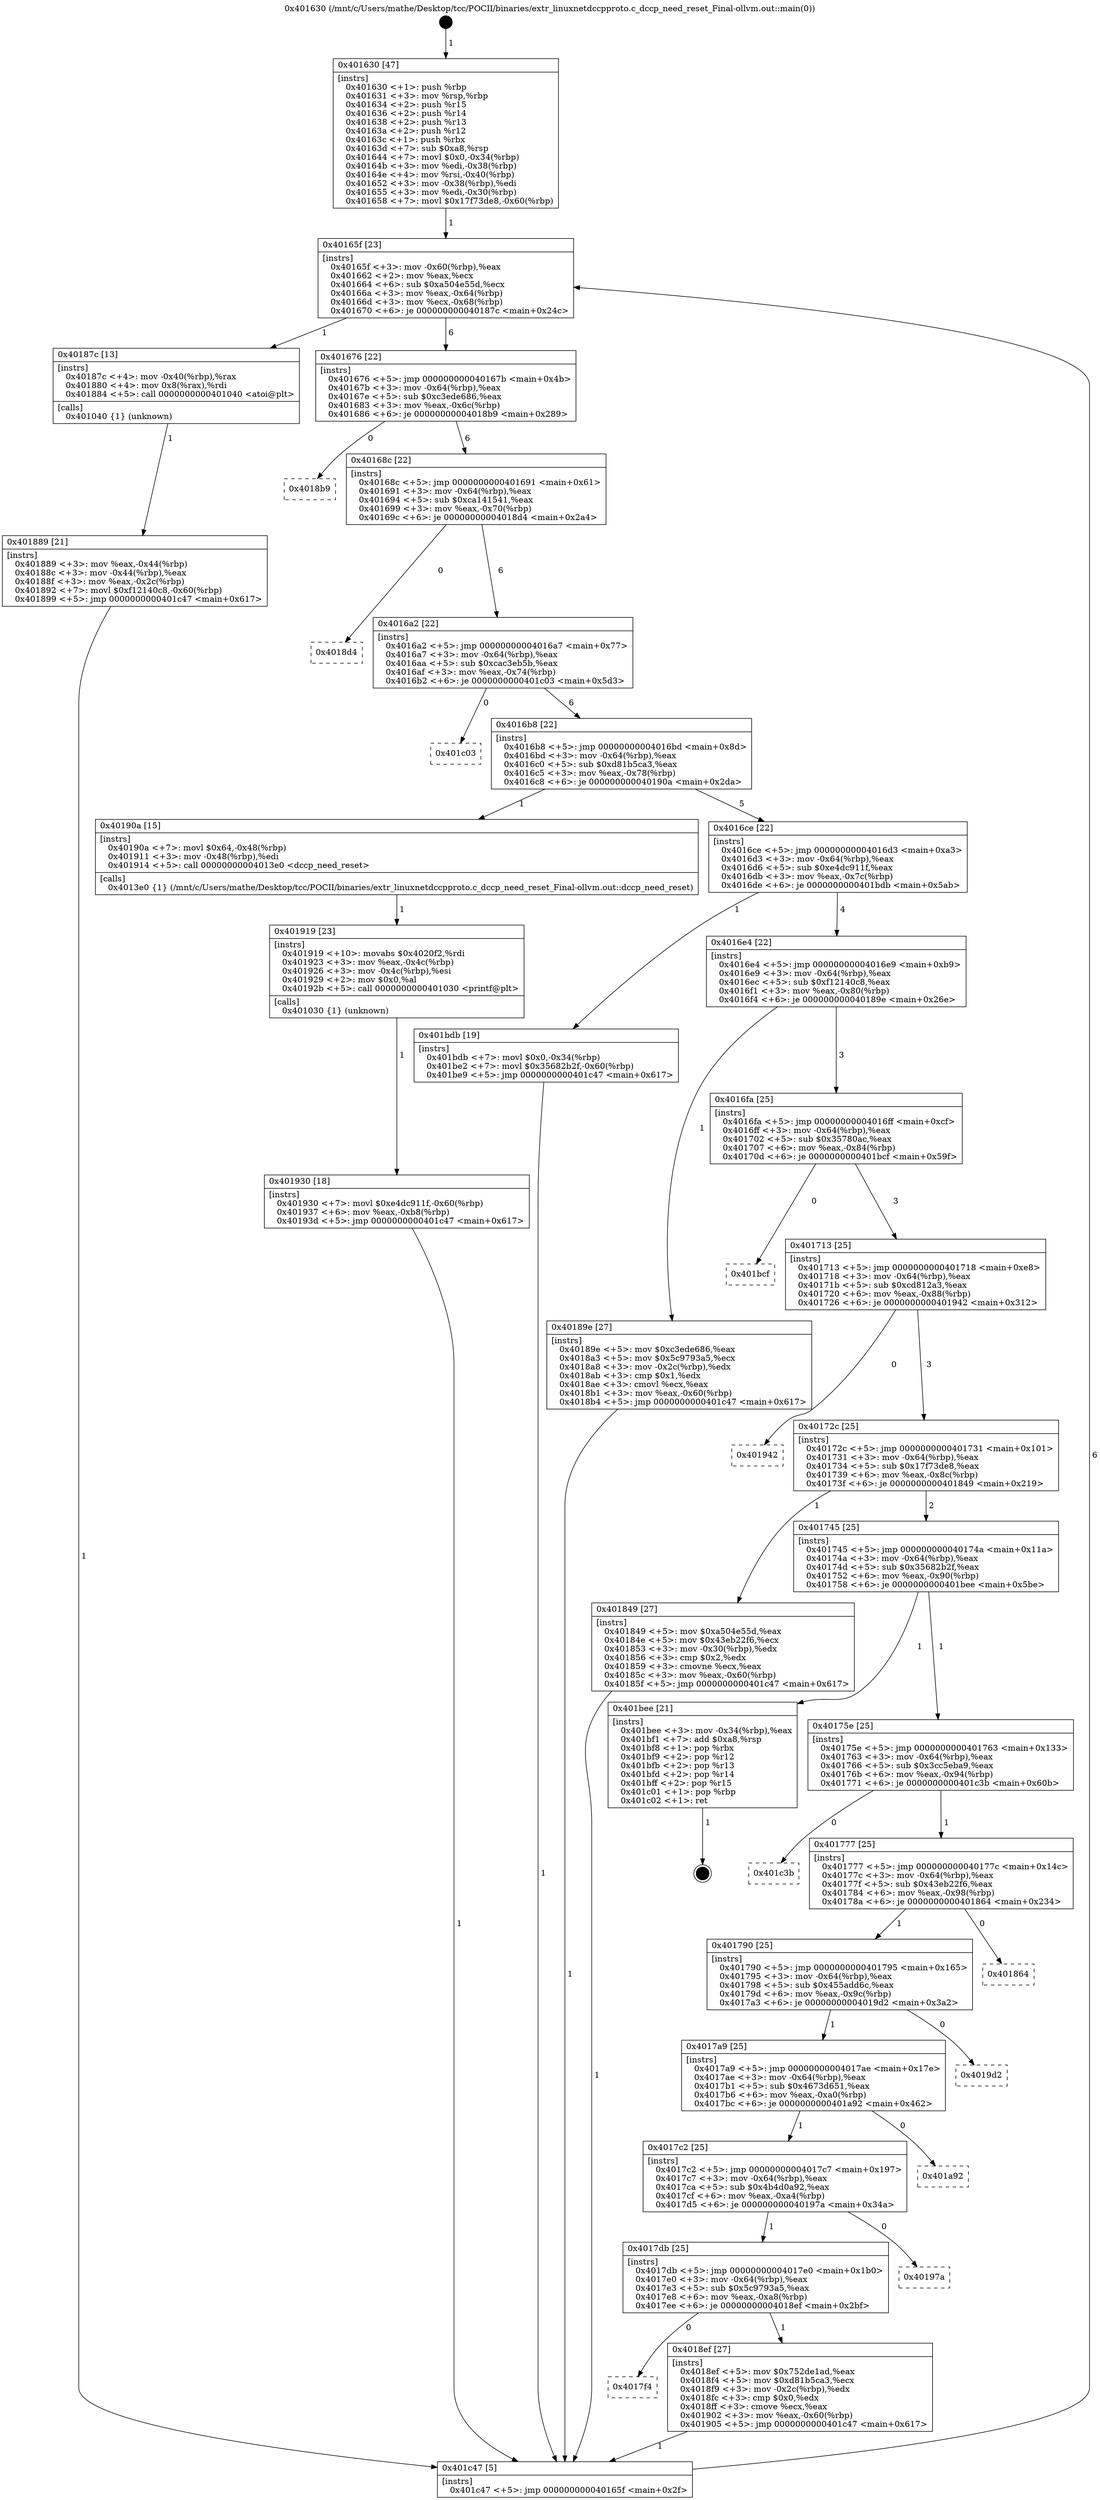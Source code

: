 digraph "0x401630" {
  label = "0x401630 (/mnt/c/Users/mathe/Desktop/tcc/POCII/binaries/extr_linuxnetdccpproto.c_dccp_need_reset_Final-ollvm.out::main(0))"
  labelloc = "t"
  node[shape=record]

  Entry [label="",width=0.3,height=0.3,shape=circle,fillcolor=black,style=filled]
  "0x40165f" [label="{
     0x40165f [23]\l
     | [instrs]\l
     &nbsp;&nbsp;0x40165f \<+3\>: mov -0x60(%rbp),%eax\l
     &nbsp;&nbsp;0x401662 \<+2\>: mov %eax,%ecx\l
     &nbsp;&nbsp;0x401664 \<+6\>: sub $0xa504e55d,%ecx\l
     &nbsp;&nbsp;0x40166a \<+3\>: mov %eax,-0x64(%rbp)\l
     &nbsp;&nbsp;0x40166d \<+3\>: mov %ecx,-0x68(%rbp)\l
     &nbsp;&nbsp;0x401670 \<+6\>: je 000000000040187c \<main+0x24c\>\l
  }"]
  "0x40187c" [label="{
     0x40187c [13]\l
     | [instrs]\l
     &nbsp;&nbsp;0x40187c \<+4\>: mov -0x40(%rbp),%rax\l
     &nbsp;&nbsp;0x401880 \<+4\>: mov 0x8(%rax),%rdi\l
     &nbsp;&nbsp;0x401884 \<+5\>: call 0000000000401040 \<atoi@plt\>\l
     | [calls]\l
     &nbsp;&nbsp;0x401040 \{1\} (unknown)\l
  }"]
  "0x401676" [label="{
     0x401676 [22]\l
     | [instrs]\l
     &nbsp;&nbsp;0x401676 \<+5\>: jmp 000000000040167b \<main+0x4b\>\l
     &nbsp;&nbsp;0x40167b \<+3\>: mov -0x64(%rbp),%eax\l
     &nbsp;&nbsp;0x40167e \<+5\>: sub $0xc3ede686,%eax\l
     &nbsp;&nbsp;0x401683 \<+3\>: mov %eax,-0x6c(%rbp)\l
     &nbsp;&nbsp;0x401686 \<+6\>: je 00000000004018b9 \<main+0x289\>\l
  }"]
  Exit [label="",width=0.3,height=0.3,shape=circle,fillcolor=black,style=filled,peripheries=2]
  "0x4018b9" [label="{
     0x4018b9\l
  }", style=dashed]
  "0x40168c" [label="{
     0x40168c [22]\l
     | [instrs]\l
     &nbsp;&nbsp;0x40168c \<+5\>: jmp 0000000000401691 \<main+0x61\>\l
     &nbsp;&nbsp;0x401691 \<+3\>: mov -0x64(%rbp),%eax\l
     &nbsp;&nbsp;0x401694 \<+5\>: sub $0xca141541,%eax\l
     &nbsp;&nbsp;0x401699 \<+3\>: mov %eax,-0x70(%rbp)\l
     &nbsp;&nbsp;0x40169c \<+6\>: je 00000000004018d4 \<main+0x2a4\>\l
  }"]
  "0x401930" [label="{
     0x401930 [18]\l
     | [instrs]\l
     &nbsp;&nbsp;0x401930 \<+7\>: movl $0xe4dc911f,-0x60(%rbp)\l
     &nbsp;&nbsp;0x401937 \<+6\>: mov %eax,-0xb8(%rbp)\l
     &nbsp;&nbsp;0x40193d \<+5\>: jmp 0000000000401c47 \<main+0x617\>\l
  }"]
  "0x4018d4" [label="{
     0x4018d4\l
  }", style=dashed]
  "0x4016a2" [label="{
     0x4016a2 [22]\l
     | [instrs]\l
     &nbsp;&nbsp;0x4016a2 \<+5\>: jmp 00000000004016a7 \<main+0x77\>\l
     &nbsp;&nbsp;0x4016a7 \<+3\>: mov -0x64(%rbp),%eax\l
     &nbsp;&nbsp;0x4016aa \<+5\>: sub $0xcac3eb5b,%eax\l
     &nbsp;&nbsp;0x4016af \<+3\>: mov %eax,-0x74(%rbp)\l
     &nbsp;&nbsp;0x4016b2 \<+6\>: je 0000000000401c03 \<main+0x5d3\>\l
  }"]
  "0x401919" [label="{
     0x401919 [23]\l
     | [instrs]\l
     &nbsp;&nbsp;0x401919 \<+10\>: movabs $0x4020f2,%rdi\l
     &nbsp;&nbsp;0x401923 \<+3\>: mov %eax,-0x4c(%rbp)\l
     &nbsp;&nbsp;0x401926 \<+3\>: mov -0x4c(%rbp),%esi\l
     &nbsp;&nbsp;0x401929 \<+2\>: mov $0x0,%al\l
     &nbsp;&nbsp;0x40192b \<+5\>: call 0000000000401030 \<printf@plt\>\l
     | [calls]\l
     &nbsp;&nbsp;0x401030 \{1\} (unknown)\l
  }"]
  "0x401c03" [label="{
     0x401c03\l
  }", style=dashed]
  "0x4016b8" [label="{
     0x4016b8 [22]\l
     | [instrs]\l
     &nbsp;&nbsp;0x4016b8 \<+5\>: jmp 00000000004016bd \<main+0x8d\>\l
     &nbsp;&nbsp;0x4016bd \<+3\>: mov -0x64(%rbp),%eax\l
     &nbsp;&nbsp;0x4016c0 \<+5\>: sub $0xd81b5ca3,%eax\l
     &nbsp;&nbsp;0x4016c5 \<+3\>: mov %eax,-0x78(%rbp)\l
     &nbsp;&nbsp;0x4016c8 \<+6\>: je 000000000040190a \<main+0x2da\>\l
  }"]
  "0x4017f4" [label="{
     0x4017f4\l
  }", style=dashed]
  "0x40190a" [label="{
     0x40190a [15]\l
     | [instrs]\l
     &nbsp;&nbsp;0x40190a \<+7\>: movl $0x64,-0x48(%rbp)\l
     &nbsp;&nbsp;0x401911 \<+3\>: mov -0x48(%rbp),%edi\l
     &nbsp;&nbsp;0x401914 \<+5\>: call 00000000004013e0 \<dccp_need_reset\>\l
     | [calls]\l
     &nbsp;&nbsp;0x4013e0 \{1\} (/mnt/c/Users/mathe/Desktop/tcc/POCII/binaries/extr_linuxnetdccpproto.c_dccp_need_reset_Final-ollvm.out::dccp_need_reset)\l
  }"]
  "0x4016ce" [label="{
     0x4016ce [22]\l
     | [instrs]\l
     &nbsp;&nbsp;0x4016ce \<+5\>: jmp 00000000004016d3 \<main+0xa3\>\l
     &nbsp;&nbsp;0x4016d3 \<+3\>: mov -0x64(%rbp),%eax\l
     &nbsp;&nbsp;0x4016d6 \<+5\>: sub $0xe4dc911f,%eax\l
     &nbsp;&nbsp;0x4016db \<+3\>: mov %eax,-0x7c(%rbp)\l
     &nbsp;&nbsp;0x4016de \<+6\>: je 0000000000401bdb \<main+0x5ab\>\l
  }"]
  "0x4018ef" [label="{
     0x4018ef [27]\l
     | [instrs]\l
     &nbsp;&nbsp;0x4018ef \<+5\>: mov $0x752de1ad,%eax\l
     &nbsp;&nbsp;0x4018f4 \<+5\>: mov $0xd81b5ca3,%ecx\l
     &nbsp;&nbsp;0x4018f9 \<+3\>: mov -0x2c(%rbp),%edx\l
     &nbsp;&nbsp;0x4018fc \<+3\>: cmp $0x0,%edx\l
     &nbsp;&nbsp;0x4018ff \<+3\>: cmove %ecx,%eax\l
     &nbsp;&nbsp;0x401902 \<+3\>: mov %eax,-0x60(%rbp)\l
     &nbsp;&nbsp;0x401905 \<+5\>: jmp 0000000000401c47 \<main+0x617\>\l
  }"]
  "0x401bdb" [label="{
     0x401bdb [19]\l
     | [instrs]\l
     &nbsp;&nbsp;0x401bdb \<+7\>: movl $0x0,-0x34(%rbp)\l
     &nbsp;&nbsp;0x401be2 \<+7\>: movl $0x35682b2f,-0x60(%rbp)\l
     &nbsp;&nbsp;0x401be9 \<+5\>: jmp 0000000000401c47 \<main+0x617\>\l
  }"]
  "0x4016e4" [label="{
     0x4016e4 [22]\l
     | [instrs]\l
     &nbsp;&nbsp;0x4016e4 \<+5\>: jmp 00000000004016e9 \<main+0xb9\>\l
     &nbsp;&nbsp;0x4016e9 \<+3\>: mov -0x64(%rbp),%eax\l
     &nbsp;&nbsp;0x4016ec \<+5\>: sub $0xf12140c8,%eax\l
     &nbsp;&nbsp;0x4016f1 \<+3\>: mov %eax,-0x80(%rbp)\l
     &nbsp;&nbsp;0x4016f4 \<+6\>: je 000000000040189e \<main+0x26e\>\l
  }"]
  "0x4017db" [label="{
     0x4017db [25]\l
     | [instrs]\l
     &nbsp;&nbsp;0x4017db \<+5\>: jmp 00000000004017e0 \<main+0x1b0\>\l
     &nbsp;&nbsp;0x4017e0 \<+3\>: mov -0x64(%rbp),%eax\l
     &nbsp;&nbsp;0x4017e3 \<+5\>: sub $0x5c9793a5,%eax\l
     &nbsp;&nbsp;0x4017e8 \<+6\>: mov %eax,-0xa8(%rbp)\l
     &nbsp;&nbsp;0x4017ee \<+6\>: je 00000000004018ef \<main+0x2bf\>\l
  }"]
  "0x40189e" [label="{
     0x40189e [27]\l
     | [instrs]\l
     &nbsp;&nbsp;0x40189e \<+5\>: mov $0xc3ede686,%eax\l
     &nbsp;&nbsp;0x4018a3 \<+5\>: mov $0x5c9793a5,%ecx\l
     &nbsp;&nbsp;0x4018a8 \<+3\>: mov -0x2c(%rbp),%edx\l
     &nbsp;&nbsp;0x4018ab \<+3\>: cmp $0x1,%edx\l
     &nbsp;&nbsp;0x4018ae \<+3\>: cmovl %ecx,%eax\l
     &nbsp;&nbsp;0x4018b1 \<+3\>: mov %eax,-0x60(%rbp)\l
     &nbsp;&nbsp;0x4018b4 \<+5\>: jmp 0000000000401c47 \<main+0x617\>\l
  }"]
  "0x4016fa" [label="{
     0x4016fa [25]\l
     | [instrs]\l
     &nbsp;&nbsp;0x4016fa \<+5\>: jmp 00000000004016ff \<main+0xcf\>\l
     &nbsp;&nbsp;0x4016ff \<+3\>: mov -0x64(%rbp),%eax\l
     &nbsp;&nbsp;0x401702 \<+5\>: sub $0x35780ac,%eax\l
     &nbsp;&nbsp;0x401707 \<+6\>: mov %eax,-0x84(%rbp)\l
     &nbsp;&nbsp;0x40170d \<+6\>: je 0000000000401bcf \<main+0x59f\>\l
  }"]
  "0x40197a" [label="{
     0x40197a\l
  }", style=dashed]
  "0x401bcf" [label="{
     0x401bcf\l
  }", style=dashed]
  "0x401713" [label="{
     0x401713 [25]\l
     | [instrs]\l
     &nbsp;&nbsp;0x401713 \<+5\>: jmp 0000000000401718 \<main+0xe8\>\l
     &nbsp;&nbsp;0x401718 \<+3\>: mov -0x64(%rbp),%eax\l
     &nbsp;&nbsp;0x40171b \<+5\>: sub $0xcd812a3,%eax\l
     &nbsp;&nbsp;0x401720 \<+6\>: mov %eax,-0x88(%rbp)\l
     &nbsp;&nbsp;0x401726 \<+6\>: je 0000000000401942 \<main+0x312\>\l
  }"]
  "0x4017c2" [label="{
     0x4017c2 [25]\l
     | [instrs]\l
     &nbsp;&nbsp;0x4017c2 \<+5\>: jmp 00000000004017c7 \<main+0x197\>\l
     &nbsp;&nbsp;0x4017c7 \<+3\>: mov -0x64(%rbp),%eax\l
     &nbsp;&nbsp;0x4017ca \<+5\>: sub $0x4b4d0a92,%eax\l
     &nbsp;&nbsp;0x4017cf \<+6\>: mov %eax,-0xa4(%rbp)\l
     &nbsp;&nbsp;0x4017d5 \<+6\>: je 000000000040197a \<main+0x34a\>\l
  }"]
  "0x401942" [label="{
     0x401942\l
  }", style=dashed]
  "0x40172c" [label="{
     0x40172c [25]\l
     | [instrs]\l
     &nbsp;&nbsp;0x40172c \<+5\>: jmp 0000000000401731 \<main+0x101\>\l
     &nbsp;&nbsp;0x401731 \<+3\>: mov -0x64(%rbp),%eax\l
     &nbsp;&nbsp;0x401734 \<+5\>: sub $0x17f73de8,%eax\l
     &nbsp;&nbsp;0x401739 \<+6\>: mov %eax,-0x8c(%rbp)\l
     &nbsp;&nbsp;0x40173f \<+6\>: je 0000000000401849 \<main+0x219\>\l
  }"]
  "0x401a92" [label="{
     0x401a92\l
  }", style=dashed]
  "0x401849" [label="{
     0x401849 [27]\l
     | [instrs]\l
     &nbsp;&nbsp;0x401849 \<+5\>: mov $0xa504e55d,%eax\l
     &nbsp;&nbsp;0x40184e \<+5\>: mov $0x43eb22f6,%ecx\l
     &nbsp;&nbsp;0x401853 \<+3\>: mov -0x30(%rbp),%edx\l
     &nbsp;&nbsp;0x401856 \<+3\>: cmp $0x2,%edx\l
     &nbsp;&nbsp;0x401859 \<+3\>: cmovne %ecx,%eax\l
     &nbsp;&nbsp;0x40185c \<+3\>: mov %eax,-0x60(%rbp)\l
     &nbsp;&nbsp;0x40185f \<+5\>: jmp 0000000000401c47 \<main+0x617\>\l
  }"]
  "0x401745" [label="{
     0x401745 [25]\l
     | [instrs]\l
     &nbsp;&nbsp;0x401745 \<+5\>: jmp 000000000040174a \<main+0x11a\>\l
     &nbsp;&nbsp;0x40174a \<+3\>: mov -0x64(%rbp),%eax\l
     &nbsp;&nbsp;0x40174d \<+5\>: sub $0x35682b2f,%eax\l
     &nbsp;&nbsp;0x401752 \<+6\>: mov %eax,-0x90(%rbp)\l
     &nbsp;&nbsp;0x401758 \<+6\>: je 0000000000401bee \<main+0x5be\>\l
  }"]
  "0x401c47" [label="{
     0x401c47 [5]\l
     | [instrs]\l
     &nbsp;&nbsp;0x401c47 \<+5\>: jmp 000000000040165f \<main+0x2f\>\l
  }"]
  "0x401630" [label="{
     0x401630 [47]\l
     | [instrs]\l
     &nbsp;&nbsp;0x401630 \<+1\>: push %rbp\l
     &nbsp;&nbsp;0x401631 \<+3\>: mov %rsp,%rbp\l
     &nbsp;&nbsp;0x401634 \<+2\>: push %r15\l
     &nbsp;&nbsp;0x401636 \<+2\>: push %r14\l
     &nbsp;&nbsp;0x401638 \<+2\>: push %r13\l
     &nbsp;&nbsp;0x40163a \<+2\>: push %r12\l
     &nbsp;&nbsp;0x40163c \<+1\>: push %rbx\l
     &nbsp;&nbsp;0x40163d \<+7\>: sub $0xa8,%rsp\l
     &nbsp;&nbsp;0x401644 \<+7\>: movl $0x0,-0x34(%rbp)\l
     &nbsp;&nbsp;0x40164b \<+3\>: mov %edi,-0x38(%rbp)\l
     &nbsp;&nbsp;0x40164e \<+4\>: mov %rsi,-0x40(%rbp)\l
     &nbsp;&nbsp;0x401652 \<+3\>: mov -0x38(%rbp),%edi\l
     &nbsp;&nbsp;0x401655 \<+3\>: mov %edi,-0x30(%rbp)\l
     &nbsp;&nbsp;0x401658 \<+7\>: movl $0x17f73de8,-0x60(%rbp)\l
  }"]
  "0x401889" [label="{
     0x401889 [21]\l
     | [instrs]\l
     &nbsp;&nbsp;0x401889 \<+3\>: mov %eax,-0x44(%rbp)\l
     &nbsp;&nbsp;0x40188c \<+3\>: mov -0x44(%rbp),%eax\l
     &nbsp;&nbsp;0x40188f \<+3\>: mov %eax,-0x2c(%rbp)\l
     &nbsp;&nbsp;0x401892 \<+7\>: movl $0xf12140c8,-0x60(%rbp)\l
     &nbsp;&nbsp;0x401899 \<+5\>: jmp 0000000000401c47 \<main+0x617\>\l
  }"]
  "0x4017a9" [label="{
     0x4017a9 [25]\l
     | [instrs]\l
     &nbsp;&nbsp;0x4017a9 \<+5\>: jmp 00000000004017ae \<main+0x17e\>\l
     &nbsp;&nbsp;0x4017ae \<+3\>: mov -0x64(%rbp),%eax\l
     &nbsp;&nbsp;0x4017b1 \<+5\>: sub $0x4673d651,%eax\l
     &nbsp;&nbsp;0x4017b6 \<+6\>: mov %eax,-0xa0(%rbp)\l
     &nbsp;&nbsp;0x4017bc \<+6\>: je 0000000000401a92 \<main+0x462\>\l
  }"]
  "0x401bee" [label="{
     0x401bee [21]\l
     | [instrs]\l
     &nbsp;&nbsp;0x401bee \<+3\>: mov -0x34(%rbp),%eax\l
     &nbsp;&nbsp;0x401bf1 \<+7\>: add $0xa8,%rsp\l
     &nbsp;&nbsp;0x401bf8 \<+1\>: pop %rbx\l
     &nbsp;&nbsp;0x401bf9 \<+2\>: pop %r12\l
     &nbsp;&nbsp;0x401bfb \<+2\>: pop %r13\l
     &nbsp;&nbsp;0x401bfd \<+2\>: pop %r14\l
     &nbsp;&nbsp;0x401bff \<+2\>: pop %r15\l
     &nbsp;&nbsp;0x401c01 \<+1\>: pop %rbp\l
     &nbsp;&nbsp;0x401c02 \<+1\>: ret\l
  }"]
  "0x40175e" [label="{
     0x40175e [25]\l
     | [instrs]\l
     &nbsp;&nbsp;0x40175e \<+5\>: jmp 0000000000401763 \<main+0x133\>\l
     &nbsp;&nbsp;0x401763 \<+3\>: mov -0x64(%rbp),%eax\l
     &nbsp;&nbsp;0x401766 \<+5\>: sub $0x3cc5eba9,%eax\l
     &nbsp;&nbsp;0x40176b \<+6\>: mov %eax,-0x94(%rbp)\l
     &nbsp;&nbsp;0x401771 \<+6\>: je 0000000000401c3b \<main+0x60b\>\l
  }"]
  "0x4019d2" [label="{
     0x4019d2\l
  }", style=dashed]
  "0x401c3b" [label="{
     0x401c3b\l
  }", style=dashed]
  "0x401777" [label="{
     0x401777 [25]\l
     | [instrs]\l
     &nbsp;&nbsp;0x401777 \<+5\>: jmp 000000000040177c \<main+0x14c\>\l
     &nbsp;&nbsp;0x40177c \<+3\>: mov -0x64(%rbp),%eax\l
     &nbsp;&nbsp;0x40177f \<+5\>: sub $0x43eb22f6,%eax\l
     &nbsp;&nbsp;0x401784 \<+6\>: mov %eax,-0x98(%rbp)\l
     &nbsp;&nbsp;0x40178a \<+6\>: je 0000000000401864 \<main+0x234\>\l
  }"]
  "0x401790" [label="{
     0x401790 [25]\l
     | [instrs]\l
     &nbsp;&nbsp;0x401790 \<+5\>: jmp 0000000000401795 \<main+0x165\>\l
     &nbsp;&nbsp;0x401795 \<+3\>: mov -0x64(%rbp),%eax\l
     &nbsp;&nbsp;0x401798 \<+5\>: sub $0x455add6c,%eax\l
     &nbsp;&nbsp;0x40179d \<+6\>: mov %eax,-0x9c(%rbp)\l
     &nbsp;&nbsp;0x4017a3 \<+6\>: je 00000000004019d2 \<main+0x3a2\>\l
  }"]
  "0x401864" [label="{
     0x401864\l
  }", style=dashed]
  Entry -> "0x401630" [label=" 1"]
  "0x40165f" -> "0x40187c" [label=" 1"]
  "0x40165f" -> "0x401676" [label=" 6"]
  "0x401bee" -> Exit [label=" 1"]
  "0x401676" -> "0x4018b9" [label=" 0"]
  "0x401676" -> "0x40168c" [label=" 6"]
  "0x401bdb" -> "0x401c47" [label=" 1"]
  "0x40168c" -> "0x4018d4" [label=" 0"]
  "0x40168c" -> "0x4016a2" [label=" 6"]
  "0x401930" -> "0x401c47" [label=" 1"]
  "0x4016a2" -> "0x401c03" [label=" 0"]
  "0x4016a2" -> "0x4016b8" [label=" 6"]
  "0x401919" -> "0x401930" [label=" 1"]
  "0x4016b8" -> "0x40190a" [label=" 1"]
  "0x4016b8" -> "0x4016ce" [label=" 5"]
  "0x40190a" -> "0x401919" [label=" 1"]
  "0x4016ce" -> "0x401bdb" [label=" 1"]
  "0x4016ce" -> "0x4016e4" [label=" 4"]
  "0x4018ef" -> "0x401c47" [label=" 1"]
  "0x4016e4" -> "0x40189e" [label=" 1"]
  "0x4016e4" -> "0x4016fa" [label=" 3"]
  "0x4017db" -> "0x4018ef" [label=" 1"]
  "0x4016fa" -> "0x401bcf" [label=" 0"]
  "0x4016fa" -> "0x401713" [label=" 3"]
  "0x4017db" -> "0x4017f4" [label=" 0"]
  "0x401713" -> "0x401942" [label=" 0"]
  "0x401713" -> "0x40172c" [label=" 3"]
  "0x4017c2" -> "0x40197a" [label=" 0"]
  "0x40172c" -> "0x401849" [label=" 1"]
  "0x40172c" -> "0x401745" [label=" 2"]
  "0x401849" -> "0x401c47" [label=" 1"]
  "0x401630" -> "0x40165f" [label=" 1"]
  "0x401c47" -> "0x40165f" [label=" 6"]
  "0x40187c" -> "0x401889" [label=" 1"]
  "0x401889" -> "0x401c47" [label=" 1"]
  "0x40189e" -> "0x401c47" [label=" 1"]
  "0x4017c2" -> "0x4017db" [label=" 1"]
  "0x401745" -> "0x401bee" [label=" 1"]
  "0x401745" -> "0x40175e" [label=" 1"]
  "0x4017a9" -> "0x401a92" [label=" 0"]
  "0x40175e" -> "0x401c3b" [label=" 0"]
  "0x40175e" -> "0x401777" [label=" 1"]
  "0x4017a9" -> "0x4017c2" [label=" 1"]
  "0x401777" -> "0x401864" [label=" 0"]
  "0x401777" -> "0x401790" [label=" 1"]
  "0x401790" -> "0x4017a9" [label=" 1"]
  "0x401790" -> "0x4019d2" [label=" 0"]
}
